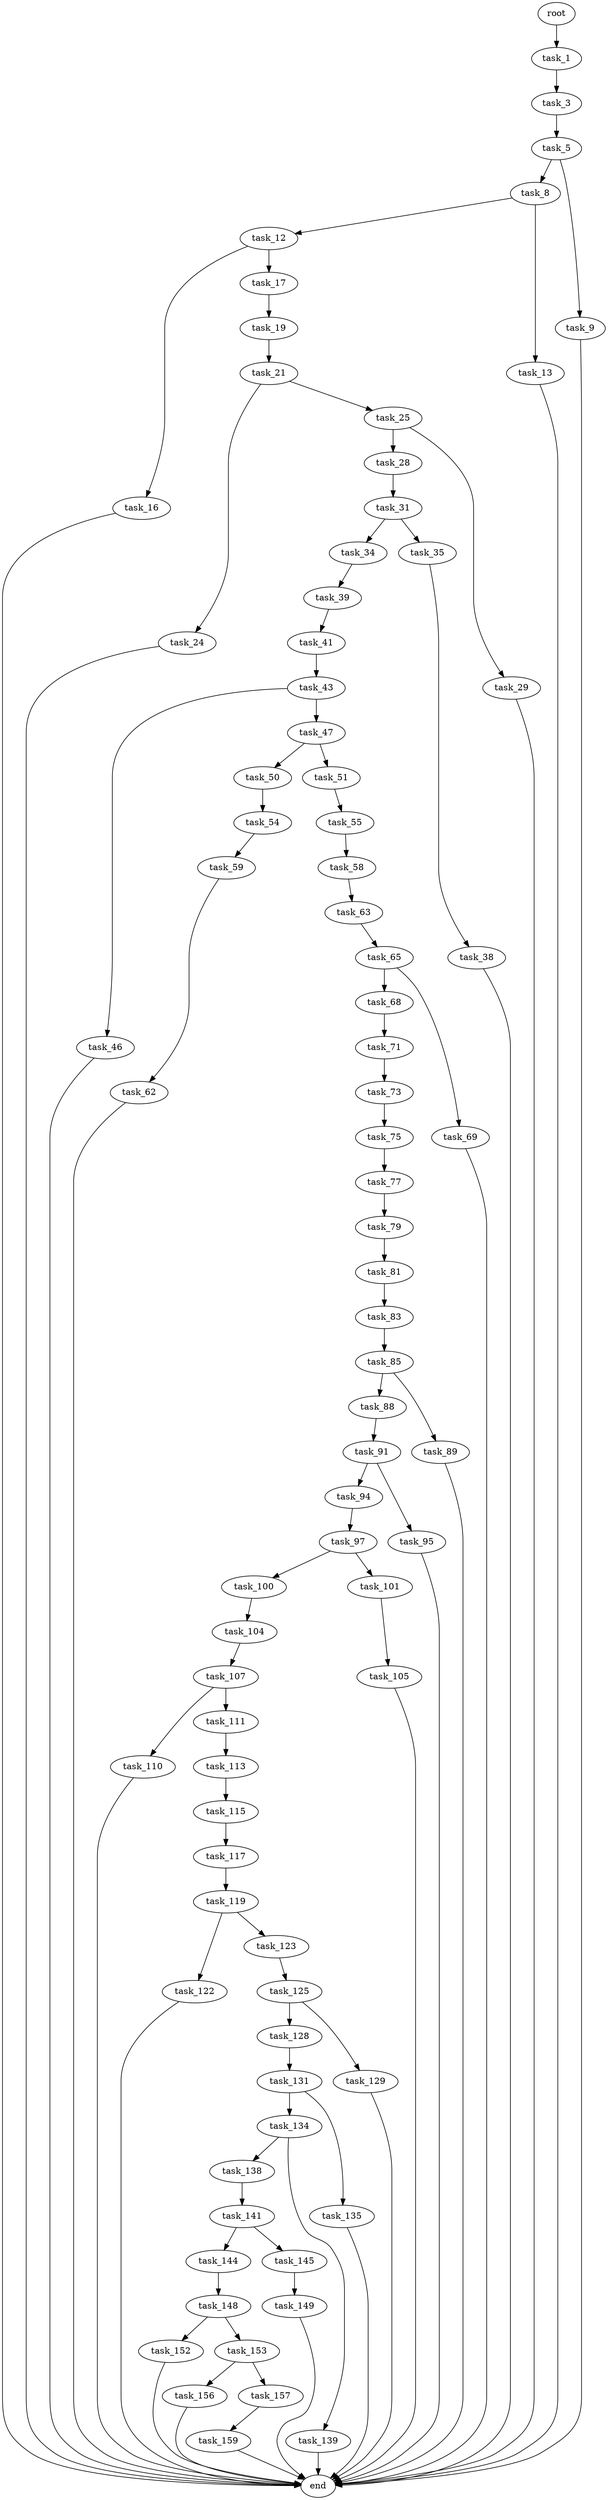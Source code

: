 digraph G {
  root [size="0.000000"];
  task_1 [size="68719476736.000000"];
  task_3 [size="461216480668.000000"];
  task_5 [size="549755813888.000000"];
  task_8 [size="9863636921.000000"];
  task_9 [size="516813658748.000000"];
  task_12 [size="8589934592.000000"];
  task_13 [size="134217728000.000000"];
  task_16 [size="368293445632.000000"];
  task_17 [size="182830608599.000000"];
  task_19 [size="71020144969.000000"];
  task_21 [size="693252648691.000000"];
  task_24 [size="134217728000.000000"];
  task_25 [size="1073741824000.000000"];
  task_28 [size="68719476736.000000"];
  task_29 [size="6399646611.000000"];
  task_31 [size="17785964265.000000"];
  task_34 [size="29162952775.000000"];
  task_35 [size="205917901871.000000"];
  task_38 [size="49906106759.000000"];
  task_39 [size="29430084896.000000"];
  task_41 [size="205338824016.000000"];
  task_43 [size="549755813888.000000"];
  task_46 [size="368293445632.000000"];
  task_47 [size="368293445632.000000"];
  task_50 [size="144706784877.000000"];
  task_51 [size="14949210805.000000"];
  task_54 [size="134217728000.000000"];
  task_55 [size="6567117335.000000"];
  task_58 [size="782757789696.000000"];
  task_59 [size="35699636798.000000"];
  task_62 [size="202285519131.000000"];
  task_63 [size="13846078960.000000"];
  task_65 [size="25402765791.000000"];
  task_68 [size="12903215867.000000"];
  task_69 [size="8589934592.000000"];
  task_71 [size="231928233984.000000"];
  task_73 [size="549755813888.000000"];
  task_75 [size="152576934998.000000"];
  task_77 [size="28991029248.000000"];
  task_79 [size="1424407948081.000000"];
  task_81 [size="1119868730544.000000"];
  task_83 [size="6870714991.000000"];
  task_85 [size="560295493748.000000"];
  task_88 [size="28735779880.000000"];
  task_89 [size="231928233984.000000"];
  task_91 [size="27352267527.000000"];
  task_94 [size="8589934592.000000"];
  task_95 [size="8589934592.000000"];
  task_97 [size="666512078253.000000"];
  task_100 [size="782757789696.000000"];
  task_101 [size="1953502690.000000"];
  task_104 [size="68719476736.000000"];
  task_105 [size="17483910117.000000"];
  task_107 [size="549755813888.000000"];
  task_110 [size="3291180739.000000"];
  task_111 [size="107529021699.000000"];
  task_113 [size="1073741824000.000000"];
  task_115 [size="16547319129.000000"];
  task_117 [size="176123102065.000000"];
  task_119 [size="133089418577.000000"];
  task_122 [size="8622411415.000000"];
  task_123 [size="207211531307.000000"];
  task_125 [size="35644367127.000000"];
  task_128 [size="1595563739.000000"];
  task_129 [size="8589934592.000000"];
  task_131 [size="615948332442.000000"];
  task_134 [size="240612429864.000000"];
  task_135 [size="68719476736.000000"];
  task_138 [size="139192678379.000000"];
  task_139 [size="231928233984.000000"];
  task_141 [size="17801123601.000000"];
  task_144 [size="182233060361.000000"];
  task_145 [size="208934216626.000000"];
  task_148 [size="27217512911.000000"];
  task_149 [size="134217728000.000000"];
  task_152 [size="134217728000.000000"];
  task_153 [size="5638355195.000000"];
  task_156 [size="1073741824000.000000"];
  task_157 [size="1144915733.000000"];
  task_159 [size="539105815689.000000"];
  end [size="0.000000"];

  root -> task_1 [size="1.000000"];
  task_1 -> task_3 [size="134217728.000000"];
  task_3 -> task_5 [size="411041792.000000"];
  task_5 -> task_8 [size="536870912.000000"];
  task_5 -> task_9 [size="536870912.000000"];
  task_8 -> task_12 [size="838860800.000000"];
  task_8 -> task_13 [size="838860800.000000"];
  task_9 -> end [size="1.000000"];
  task_12 -> task_16 [size="33554432.000000"];
  task_12 -> task_17 [size="33554432.000000"];
  task_13 -> end [size="1.000000"];
  task_16 -> end [size="1.000000"];
  task_17 -> task_19 [size="134217728.000000"];
  task_19 -> task_21 [size="134217728.000000"];
  task_21 -> task_24 [size="679477248.000000"];
  task_21 -> task_25 [size="679477248.000000"];
  task_24 -> end [size="1.000000"];
  task_25 -> task_28 [size="838860800.000000"];
  task_25 -> task_29 [size="838860800.000000"];
  task_28 -> task_31 [size="134217728.000000"];
  task_29 -> end [size="1.000000"];
  task_31 -> task_34 [size="838860800.000000"];
  task_31 -> task_35 [size="838860800.000000"];
  task_34 -> task_39 [size="838860800.000000"];
  task_35 -> task_38 [size="134217728.000000"];
  task_38 -> end [size="1.000000"];
  task_39 -> task_41 [size="536870912.000000"];
  task_41 -> task_43 [size="134217728.000000"];
  task_43 -> task_46 [size="536870912.000000"];
  task_43 -> task_47 [size="536870912.000000"];
  task_46 -> end [size="1.000000"];
  task_47 -> task_50 [size="411041792.000000"];
  task_47 -> task_51 [size="411041792.000000"];
  task_50 -> task_54 [size="536870912.000000"];
  task_51 -> task_55 [size="301989888.000000"];
  task_54 -> task_59 [size="209715200.000000"];
  task_55 -> task_58 [size="209715200.000000"];
  task_58 -> task_63 [size="679477248.000000"];
  task_59 -> task_62 [size="679477248.000000"];
  task_62 -> end [size="1.000000"];
  task_63 -> task_65 [size="301989888.000000"];
  task_65 -> task_68 [size="411041792.000000"];
  task_65 -> task_69 [size="411041792.000000"];
  task_68 -> task_71 [size="679477248.000000"];
  task_69 -> end [size="1.000000"];
  task_71 -> task_73 [size="301989888.000000"];
  task_73 -> task_75 [size="536870912.000000"];
  task_75 -> task_77 [size="134217728.000000"];
  task_77 -> task_79 [size="75497472.000000"];
  task_79 -> task_81 [size="838860800.000000"];
  task_81 -> task_83 [size="679477248.000000"];
  task_83 -> task_85 [size="838860800.000000"];
  task_85 -> task_88 [size="536870912.000000"];
  task_85 -> task_89 [size="536870912.000000"];
  task_88 -> task_91 [size="536870912.000000"];
  task_89 -> end [size="1.000000"];
  task_91 -> task_94 [size="536870912.000000"];
  task_91 -> task_95 [size="536870912.000000"];
  task_94 -> task_97 [size="33554432.000000"];
  task_95 -> end [size="1.000000"];
  task_97 -> task_100 [size="679477248.000000"];
  task_97 -> task_101 [size="679477248.000000"];
  task_100 -> task_104 [size="679477248.000000"];
  task_101 -> task_105 [size="75497472.000000"];
  task_104 -> task_107 [size="134217728.000000"];
  task_105 -> end [size="1.000000"];
  task_107 -> task_110 [size="536870912.000000"];
  task_107 -> task_111 [size="536870912.000000"];
  task_110 -> end [size="1.000000"];
  task_111 -> task_113 [size="301989888.000000"];
  task_113 -> task_115 [size="838860800.000000"];
  task_115 -> task_117 [size="33554432.000000"];
  task_117 -> task_119 [size="134217728.000000"];
  task_119 -> task_122 [size="536870912.000000"];
  task_119 -> task_123 [size="536870912.000000"];
  task_122 -> end [size="1.000000"];
  task_123 -> task_125 [size="209715200.000000"];
  task_125 -> task_128 [size="75497472.000000"];
  task_125 -> task_129 [size="75497472.000000"];
  task_128 -> task_131 [size="33554432.000000"];
  task_129 -> end [size="1.000000"];
  task_131 -> task_134 [size="679477248.000000"];
  task_131 -> task_135 [size="679477248.000000"];
  task_134 -> task_138 [size="536870912.000000"];
  task_134 -> task_139 [size="536870912.000000"];
  task_135 -> end [size="1.000000"];
  task_138 -> task_141 [size="536870912.000000"];
  task_139 -> end [size="1.000000"];
  task_141 -> task_144 [size="679477248.000000"];
  task_141 -> task_145 [size="679477248.000000"];
  task_144 -> task_148 [size="209715200.000000"];
  task_145 -> task_149 [size="209715200.000000"];
  task_148 -> task_152 [size="838860800.000000"];
  task_148 -> task_153 [size="838860800.000000"];
  task_149 -> end [size="1.000000"];
  task_152 -> end [size="1.000000"];
  task_153 -> task_156 [size="209715200.000000"];
  task_153 -> task_157 [size="209715200.000000"];
  task_156 -> end [size="1.000000"];
  task_157 -> task_159 [size="75497472.000000"];
  task_159 -> end [size="1.000000"];
}
